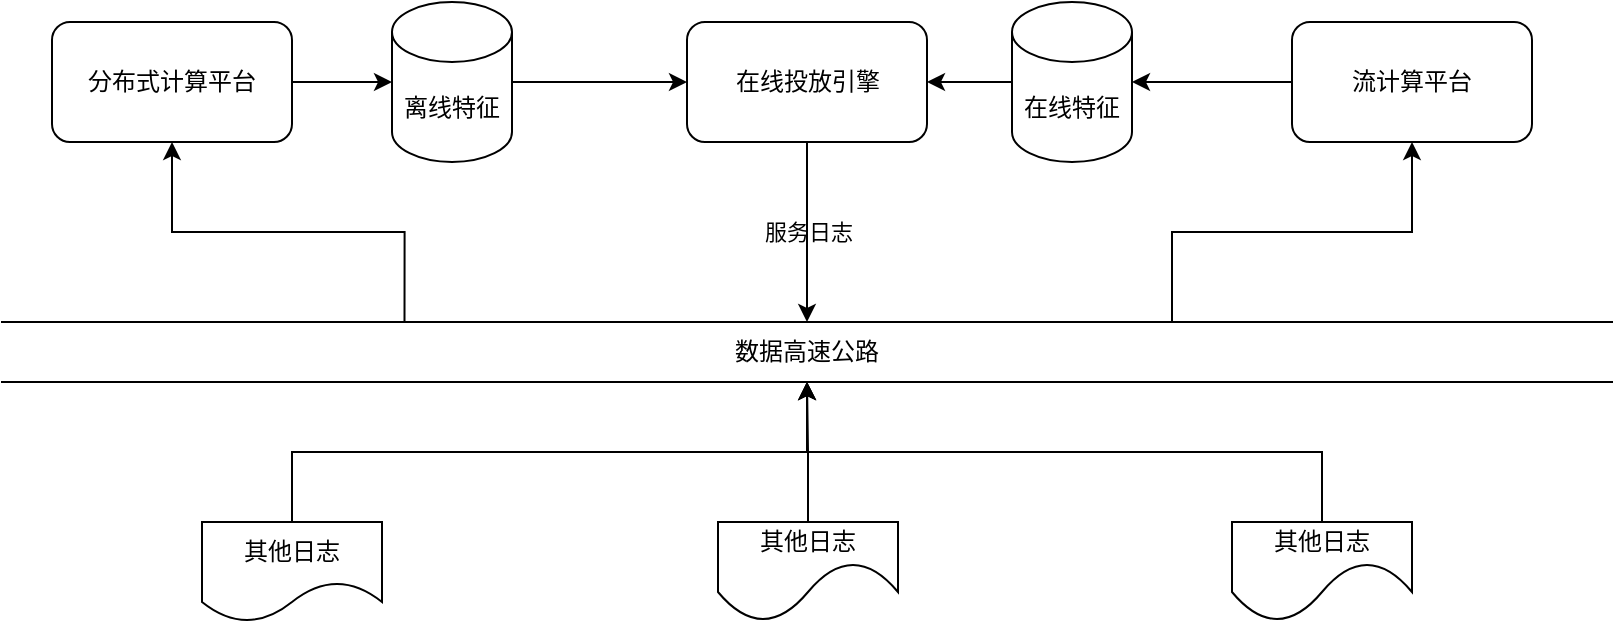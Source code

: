 <mxfile version="20.5.3" type="github">
  <diagram id="IHpXebli4EHcIeqjDFRd" name="第 1 页">
    <mxGraphModel dx="1422" dy="800" grid="1" gridSize="10" guides="1" tooltips="1" connect="1" arrows="1" fold="1" page="1" pageScale="1" pageWidth="827" pageHeight="1169" background="#FFFFFF" math="0" shadow="0">
      <root>
        <mxCell id="0" />
        <mxCell id="1" parent="0" />
        <mxCell id="nSOrdDenxP9YL6hgqS_h-24" value="" style="group;labelBackgroundColor=none;" vertex="1" connectable="0" parent="1">
          <mxGeometry x="75" y="210" width="805" height="310" as="geometry" />
        </mxCell>
        <mxCell id="nSOrdDenxP9YL6hgqS_h-1" value="分布式计算平台" style="rounded=1;whiteSpace=wrap;html=1;labelBackgroundColor=none;" vertex="1" parent="nSOrdDenxP9YL6hgqS_h-24">
          <mxGeometry x="25" y="10" width="120" height="60" as="geometry" />
        </mxCell>
        <mxCell id="nSOrdDenxP9YL6hgqS_h-2" value="离线特征" style="shape=cylinder3;whiteSpace=wrap;html=1;boundedLbl=1;backgroundOutline=1;size=15;labelBackgroundColor=none;" vertex="1" parent="nSOrdDenxP9YL6hgqS_h-24">
          <mxGeometry x="195" width="60" height="80" as="geometry" />
        </mxCell>
        <mxCell id="nSOrdDenxP9YL6hgqS_h-3" value="" style="edgeStyle=orthogonalEdgeStyle;rounded=0;orthogonalLoop=1;jettySize=auto;html=1;labelBackgroundColor=none;" edge="1" parent="nSOrdDenxP9YL6hgqS_h-24" source="nSOrdDenxP9YL6hgqS_h-1" target="nSOrdDenxP9YL6hgqS_h-2">
          <mxGeometry relative="1" as="geometry" />
        </mxCell>
        <mxCell id="nSOrdDenxP9YL6hgqS_h-4" value="在线投放引擎" style="rounded=1;whiteSpace=wrap;html=1;labelBackgroundColor=none;" vertex="1" parent="nSOrdDenxP9YL6hgqS_h-24">
          <mxGeometry x="342.5" y="10" width="120" height="60" as="geometry" />
        </mxCell>
        <mxCell id="nSOrdDenxP9YL6hgqS_h-5" value="" style="edgeStyle=orthogonalEdgeStyle;rounded=0;orthogonalLoop=1;jettySize=auto;html=1;labelBackgroundColor=none;" edge="1" parent="nSOrdDenxP9YL6hgqS_h-24" source="nSOrdDenxP9YL6hgqS_h-2" target="nSOrdDenxP9YL6hgqS_h-4">
          <mxGeometry relative="1" as="geometry" />
        </mxCell>
        <mxCell id="nSOrdDenxP9YL6hgqS_h-7" value="" style="edgeStyle=orthogonalEdgeStyle;rounded=0;orthogonalLoop=1;jettySize=auto;html=1;labelBackgroundColor=none;" edge="1" parent="nSOrdDenxP9YL6hgqS_h-24" source="nSOrdDenxP9YL6hgqS_h-6" target="nSOrdDenxP9YL6hgqS_h-4">
          <mxGeometry relative="1" as="geometry" />
        </mxCell>
        <mxCell id="nSOrdDenxP9YL6hgqS_h-6" value="在线特征" style="shape=cylinder3;whiteSpace=wrap;html=1;boundedLbl=1;backgroundOutline=1;size=15;labelBackgroundColor=none;" vertex="1" parent="nSOrdDenxP9YL6hgqS_h-24">
          <mxGeometry x="505" width="60" height="80" as="geometry" />
        </mxCell>
        <mxCell id="nSOrdDenxP9YL6hgqS_h-9" value="" style="edgeStyle=orthogonalEdgeStyle;rounded=0;orthogonalLoop=1;jettySize=auto;html=1;labelBackgroundColor=none;" edge="1" parent="nSOrdDenxP9YL6hgqS_h-24" source="nSOrdDenxP9YL6hgqS_h-8" target="nSOrdDenxP9YL6hgqS_h-6">
          <mxGeometry relative="1" as="geometry" />
        </mxCell>
        <mxCell id="nSOrdDenxP9YL6hgqS_h-8" value="流计算平台" style="rounded=1;whiteSpace=wrap;html=1;labelBackgroundColor=none;" vertex="1" parent="nSOrdDenxP9YL6hgqS_h-24">
          <mxGeometry x="645" y="10" width="120" height="60" as="geometry" />
        </mxCell>
        <mxCell id="nSOrdDenxP9YL6hgqS_h-21" value="" style="edgeStyle=orthogonalEdgeStyle;rounded=0;orthogonalLoop=1;jettySize=auto;html=1;entryX=0.5;entryY=1;entryDx=0;entryDy=0;exitX=0.25;exitY=0;exitDx=0;exitDy=0;labelBackgroundColor=none;" edge="1" parent="nSOrdDenxP9YL6hgqS_h-24" source="nSOrdDenxP9YL6hgqS_h-10" target="nSOrdDenxP9YL6hgqS_h-1">
          <mxGeometry relative="1" as="geometry">
            <mxPoint x="85" y="80" as="targetPoint" />
          </mxGeometry>
        </mxCell>
        <mxCell id="nSOrdDenxP9YL6hgqS_h-23" style="edgeStyle=orthogonalEdgeStyle;rounded=0;orthogonalLoop=1;jettySize=auto;html=1;entryX=0.5;entryY=1;entryDx=0;entryDy=0;labelBackgroundColor=none;" edge="1" parent="nSOrdDenxP9YL6hgqS_h-24" source="nSOrdDenxP9YL6hgqS_h-10" target="nSOrdDenxP9YL6hgqS_h-8">
          <mxGeometry relative="1" as="geometry">
            <Array as="points">
              <mxPoint x="585" y="115" />
              <mxPoint x="705" y="115" />
            </Array>
          </mxGeometry>
        </mxCell>
        <mxCell id="nSOrdDenxP9YL6hgqS_h-10" value="数据高速公路" style="shape=partialRectangle;whiteSpace=wrap;html=1;left=0;right=0;fillColor=none;labelBackgroundColor=none;" vertex="1" parent="nSOrdDenxP9YL6hgqS_h-24">
          <mxGeometry y="160" width="805" height="30" as="geometry" />
        </mxCell>
        <mxCell id="nSOrdDenxP9YL6hgqS_h-11" value="服务日志" style="edgeStyle=orthogonalEdgeStyle;rounded=0;orthogonalLoop=1;jettySize=auto;html=1;labelBackgroundColor=none;" edge="1" parent="nSOrdDenxP9YL6hgqS_h-24" source="nSOrdDenxP9YL6hgqS_h-4" target="nSOrdDenxP9YL6hgqS_h-10">
          <mxGeometry relative="1" as="geometry" />
        </mxCell>
        <mxCell id="nSOrdDenxP9YL6hgqS_h-13" value="" style="edgeStyle=orthogonalEdgeStyle;rounded=0;orthogonalLoop=1;jettySize=auto;html=1;labelBackgroundColor=none;" edge="1" parent="nSOrdDenxP9YL6hgqS_h-24" source="nSOrdDenxP9YL6hgqS_h-12" target="nSOrdDenxP9YL6hgqS_h-10">
          <mxGeometry relative="1" as="geometry" />
        </mxCell>
        <mxCell id="nSOrdDenxP9YL6hgqS_h-12" value="其他日志" style="shape=document;whiteSpace=wrap;html=1;boundedLbl=1;size=0.4;labelBackgroundColor=none;" vertex="1" parent="nSOrdDenxP9YL6hgqS_h-24">
          <mxGeometry x="100" y="260" width="90" height="50" as="geometry" />
        </mxCell>
        <mxCell id="nSOrdDenxP9YL6hgqS_h-15" value="" style="edgeStyle=orthogonalEdgeStyle;rounded=0;orthogonalLoop=1;jettySize=auto;html=1;labelBackgroundColor=none;" edge="1" parent="nSOrdDenxP9YL6hgqS_h-24" source="nSOrdDenxP9YL6hgqS_h-14" target="nSOrdDenxP9YL6hgqS_h-10">
          <mxGeometry relative="1" as="geometry" />
        </mxCell>
        <mxCell id="nSOrdDenxP9YL6hgqS_h-14" value="其他日志" style="shape=document;whiteSpace=wrap;html=1;boundedLbl=1;size=0.6;labelBackgroundColor=none;" vertex="1" parent="nSOrdDenxP9YL6hgqS_h-24">
          <mxGeometry x="358" y="260" width="90" height="50" as="geometry" />
        </mxCell>
        <mxCell id="nSOrdDenxP9YL6hgqS_h-17" value="" style="edgeStyle=orthogonalEdgeStyle;rounded=0;orthogonalLoop=1;jettySize=auto;html=1;labelBackgroundColor=none;" edge="1" parent="nSOrdDenxP9YL6hgqS_h-24" source="nSOrdDenxP9YL6hgqS_h-16" target="nSOrdDenxP9YL6hgqS_h-10">
          <mxGeometry relative="1" as="geometry" />
        </mxCell>
        <mxCell id="nSOrdDenxP9YL6hgqS_h-16" value="其他日志" style="shape=document;whiteSpace=wrap;html=1;boundedLbl=1;size=0.6;labelBackgroundColor=none;" vertex="1" parent="nSOrdDenxP9YL6hgqS_h-24">
          <mxGeometry x="615" y="260" width="90" height="50" as="geometry" />
        </mxCell>
      </root>
    </mxGraphModel>
  </diagram>
</mxfile>
